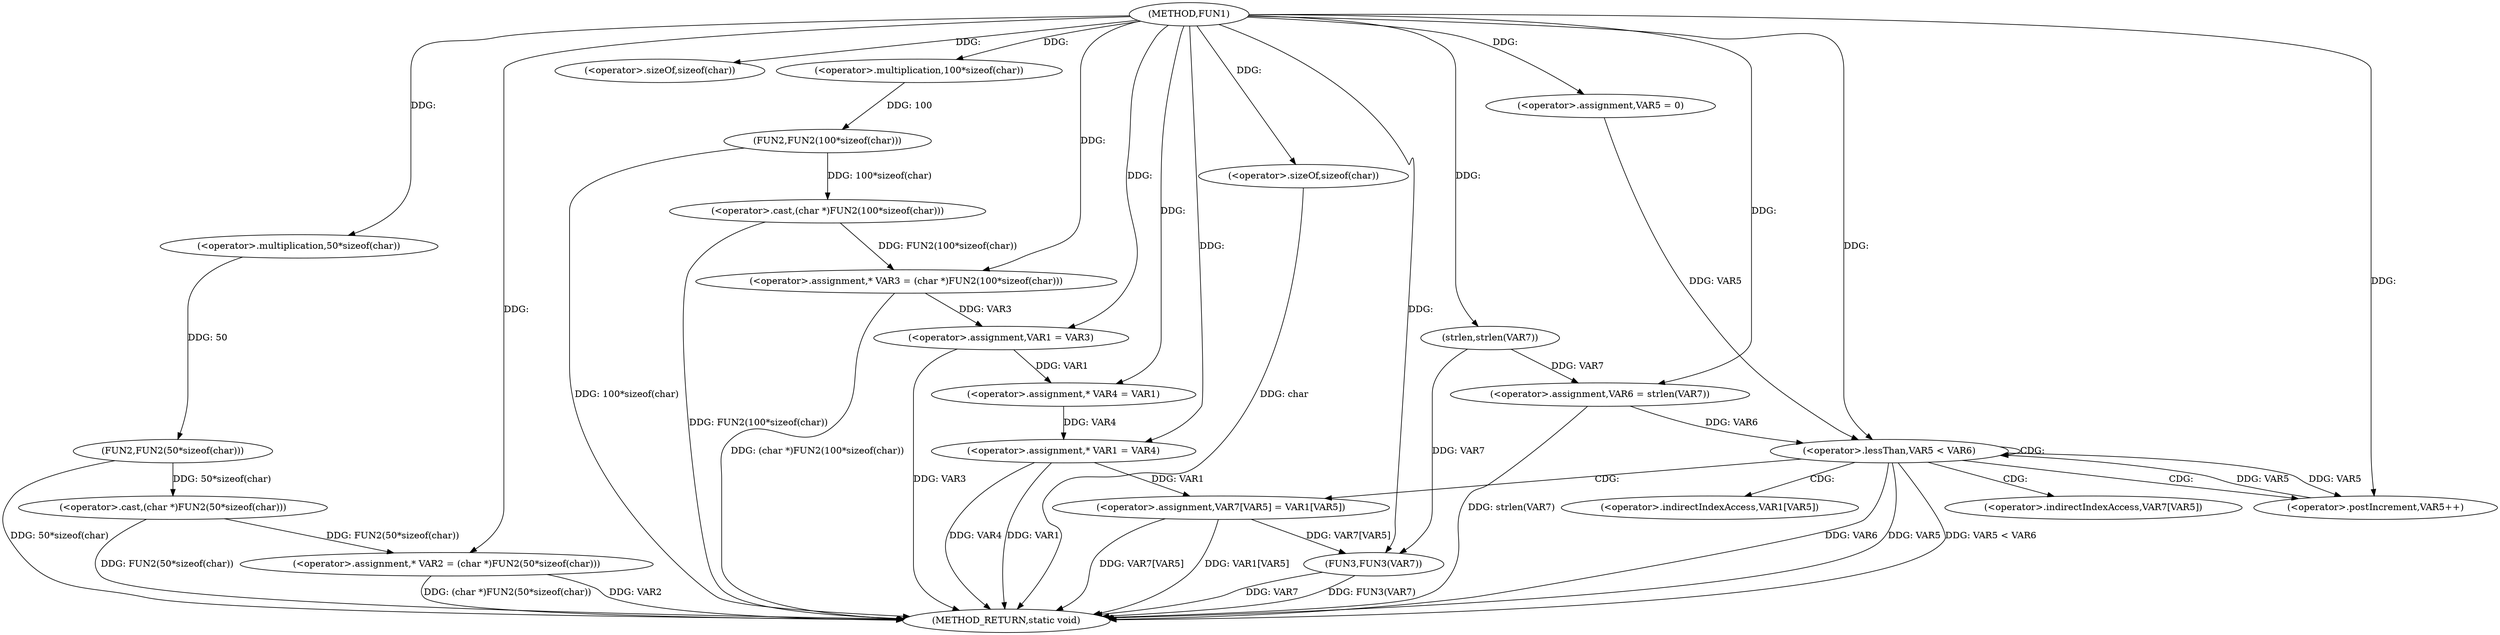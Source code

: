 digraph FUN1 {  
"1000100" [label = "(METHOD,FUN1)" ]
"1000162" [label = "(METHOD_RETURN,static void)" ]
"1000104" [label = "(<operator>.assignment,* VAR2 = (char *)FUN2(50*sizeof(char)))" ]
"1000106" [label = "(<operator>.cast,(char *)FUN2(50*sizeof(char)))" ]
"1000108" [label = "(FUN2,FUN2(50*sizeof(char)))" ]
"1000109" [label = "(<operator>.multiplication,50*sizeof(char))" ]
"1000111" [label = "(<operator>.sizeOf,sizeof(char))" ]
"1000114" [label = "(<operator>.assignment,* VAR3 = (char *)FUN2(100*sizeof(char)))" ]
"1000116" [label = "(<operator>.cast,(char *)FUN2(100*sizeof(char)))" ]
"1000118" [label = "(FUN2,FUN2(100*sizeof(char)))" ]
"1000119" [label = "(<operator>.multiplication,100*sizeof(char))" ]
"1000121" [label = "(<operator>.sizeOf,sizeof(char))" ]
"1000123" [label = "(<operator>.assignment,VAR1 = VAR3)" ]
"1000128" [label = "(<operator>.assignment,* VAR4 = VAR1)" ]
"1000132" [label = "(<operator>.assignment,* VAR1 = VAR4)" ]
"1000139" [label = "(<operator>.assignment,VAR6 = strlen(VAR7))" ]
"1000141" [label = "(strlen,strlen(VAR7))" ]
"1000144" [label = "(<operator>.assignment,VAR5 = 0)" ]
"1000147" [label = "(<operator>.lessThan,VAR5 < VAR6)" ]
"1000150" [label = "(<operator>.postIncrement,VAR5++)" ]
"1000153" [label = "(<operator>.assignment,VAR7[VAR5] = VAR1[VAR5])" ]
"1000160" [label = "(FUN3,FUN3(VAR7))" ]
"1000154" [label = "(<operator>.indirectIndexAccess,VAR7[VAR5])" ]
"1000157" [label = "(<operator>.indirectIndexAccess,VAR1[VAR5])" ]
  "1000123" -> "1000162"  [ label = "DDG: VAR3"] 
  "1000106" -> "1000162"  [ label = "DDG: FUN2(50*sizeof(char))"] 
  "1000153" -> "1000162"  [ label = "DDG: VAR1[VAR5]"] 
  "1000104" -> "1000162"  [ label = "DDG: VAR2"] 
  "1000116" -> "1000162"  [ label = "DDG: FUN2(100*sizeof(char))"] 
  "1000132" -> "1000162"  [ label = "DDG: VAR1"] 
  "1000153" -> "1000162"  [ label = "DDG: VAR7[VAR5]"] 
  "1000121" -> "1000162"  [ label = "DDG: char"] 
  "1000118" -> "1000162"  [ label = "DDG: 100*sizeof(char)"] 
  "1000160" -> "1000162"  [ label = "DDG: FUN3(VAR7)"] 
  "1000139" -> "1000162"  [ label = "DDG: strlen(VAR7)"] 
  "1000132" -> "1000162"  [ label = "DDG: VAR4"] 
  "1000147" -> "1000162"  [ label = "DDG: VAR6"] 
  "1000147" -> "1000162"  [ label = "DDG: VAR5"] 
  "1000147" -> "1000162"  [ label = "DDG: VAR5 < VAR6"] 
  "1000160" -> "1000162"  [ label = "DDG: VAR7"] 
  "1000114" -> "1000162"  [ label = "DDG: (char *)FUN2(100*sizeof(char))"] 
  "1000104" -> "1000162"  [ label = "DDG: (char *)FUN2(50*sizeof(char))"] 
  "1000108" -> "1000162"  [ label = "DDG: 50*sizeof(char)"] 
  "1000106" -> "1000104"  [ label = "DDG: FUN2(50*sizeof(char))"] 
  "1000100" -> "1000104"  [ label = "DDG: "] 
  "1000108" -> "1000106"  [ label = "DDG: 50*sizeof(char)"] 
  "1000109" -> "1000108"  [ label = "DDG: 50"] 
  "1000100" -> "1000109"  [ label = "DDG: "] 
  "1000100" -> "1000111"  [ label = "DDG: "] 
  "1000116" -> "1000114"  [ label = "DDG: FUN2(100*sizeof(char))"] 
  "1000100" -> "1000114"  [ label = "DDG: "] 
  "1000118" -> "1000116"  [ label = "DDG: 100*sizeof(char)"] 
  "1000119" -> "1000118"  [ label = "DDG: 100"] 
  "1000100" -> "1000119"  [ label = "DDG: "] 
  "1000100" -> "1000121"  [ label = "DDG: "] 
  "1000114" -> "1000123"  [ label = "DDG: VAR3"] 
  "1000100" -> "1000123"  [ label = "DDG: "] 
  "1000123" -> "1000128"  [ label = "DDG: VAR1"] 
  "1000100" -> "1000128"  [ label = "DDG: "] 
  "1000128" -> "1000132"  [ label = "DDG: VAR4"] 
  "1000100" -> "1000132"  [ label = "DDG: "] 
  "1000141" -> "1000139"  [ label = "DDG: VAR7"] 
  "1000100" -> "1000139"  [ label = "DDG: "] 
  "1000100" -> "1000141"  [ label = "DDG: "] 
  "1000100" -> "1000144"  [ label = "DDG: "] 
  "1000150" -> "1000147"  [ label = "DDG: VAR5"] 
  "1000144" -> "1000147"  [ label = "DDG: VAR5"] 
  "1000100" -> "1000147"  [ label = "DDG: "] 
  "1000139" -> "1000147"  [ label = "DDG: VAR6"] 
  "1000147" -> "1000150"  [ label = "DDG: VAR5"] 
  "1000100" -> "1000150"  [ label = "DDG: "] 
  "1000132" -> "1000153"  [ label = "DDG: VAR1"] 
  "1000141" -> "1000160"  [ label = "DDG: VAR7"] 
  "1000153" -> "1000160"  [ label = "DDG: VAR7[VAR5]"] 
  "1000100" -> "1000160"  [ label = "DDG: "] 
  "1000147" -> "1000154"  [ label = "CDG: "] 
  "1000147" -> "1000147"  [ label = "CDG: "] 
  "1000147" -> "1000153"  [ label = "CDG: "] 
  "1000147" -> "1000150"  [ label = "CDG: "] 
  "1000147" -> "1000157"  [ label = "CDG: "] 
}
